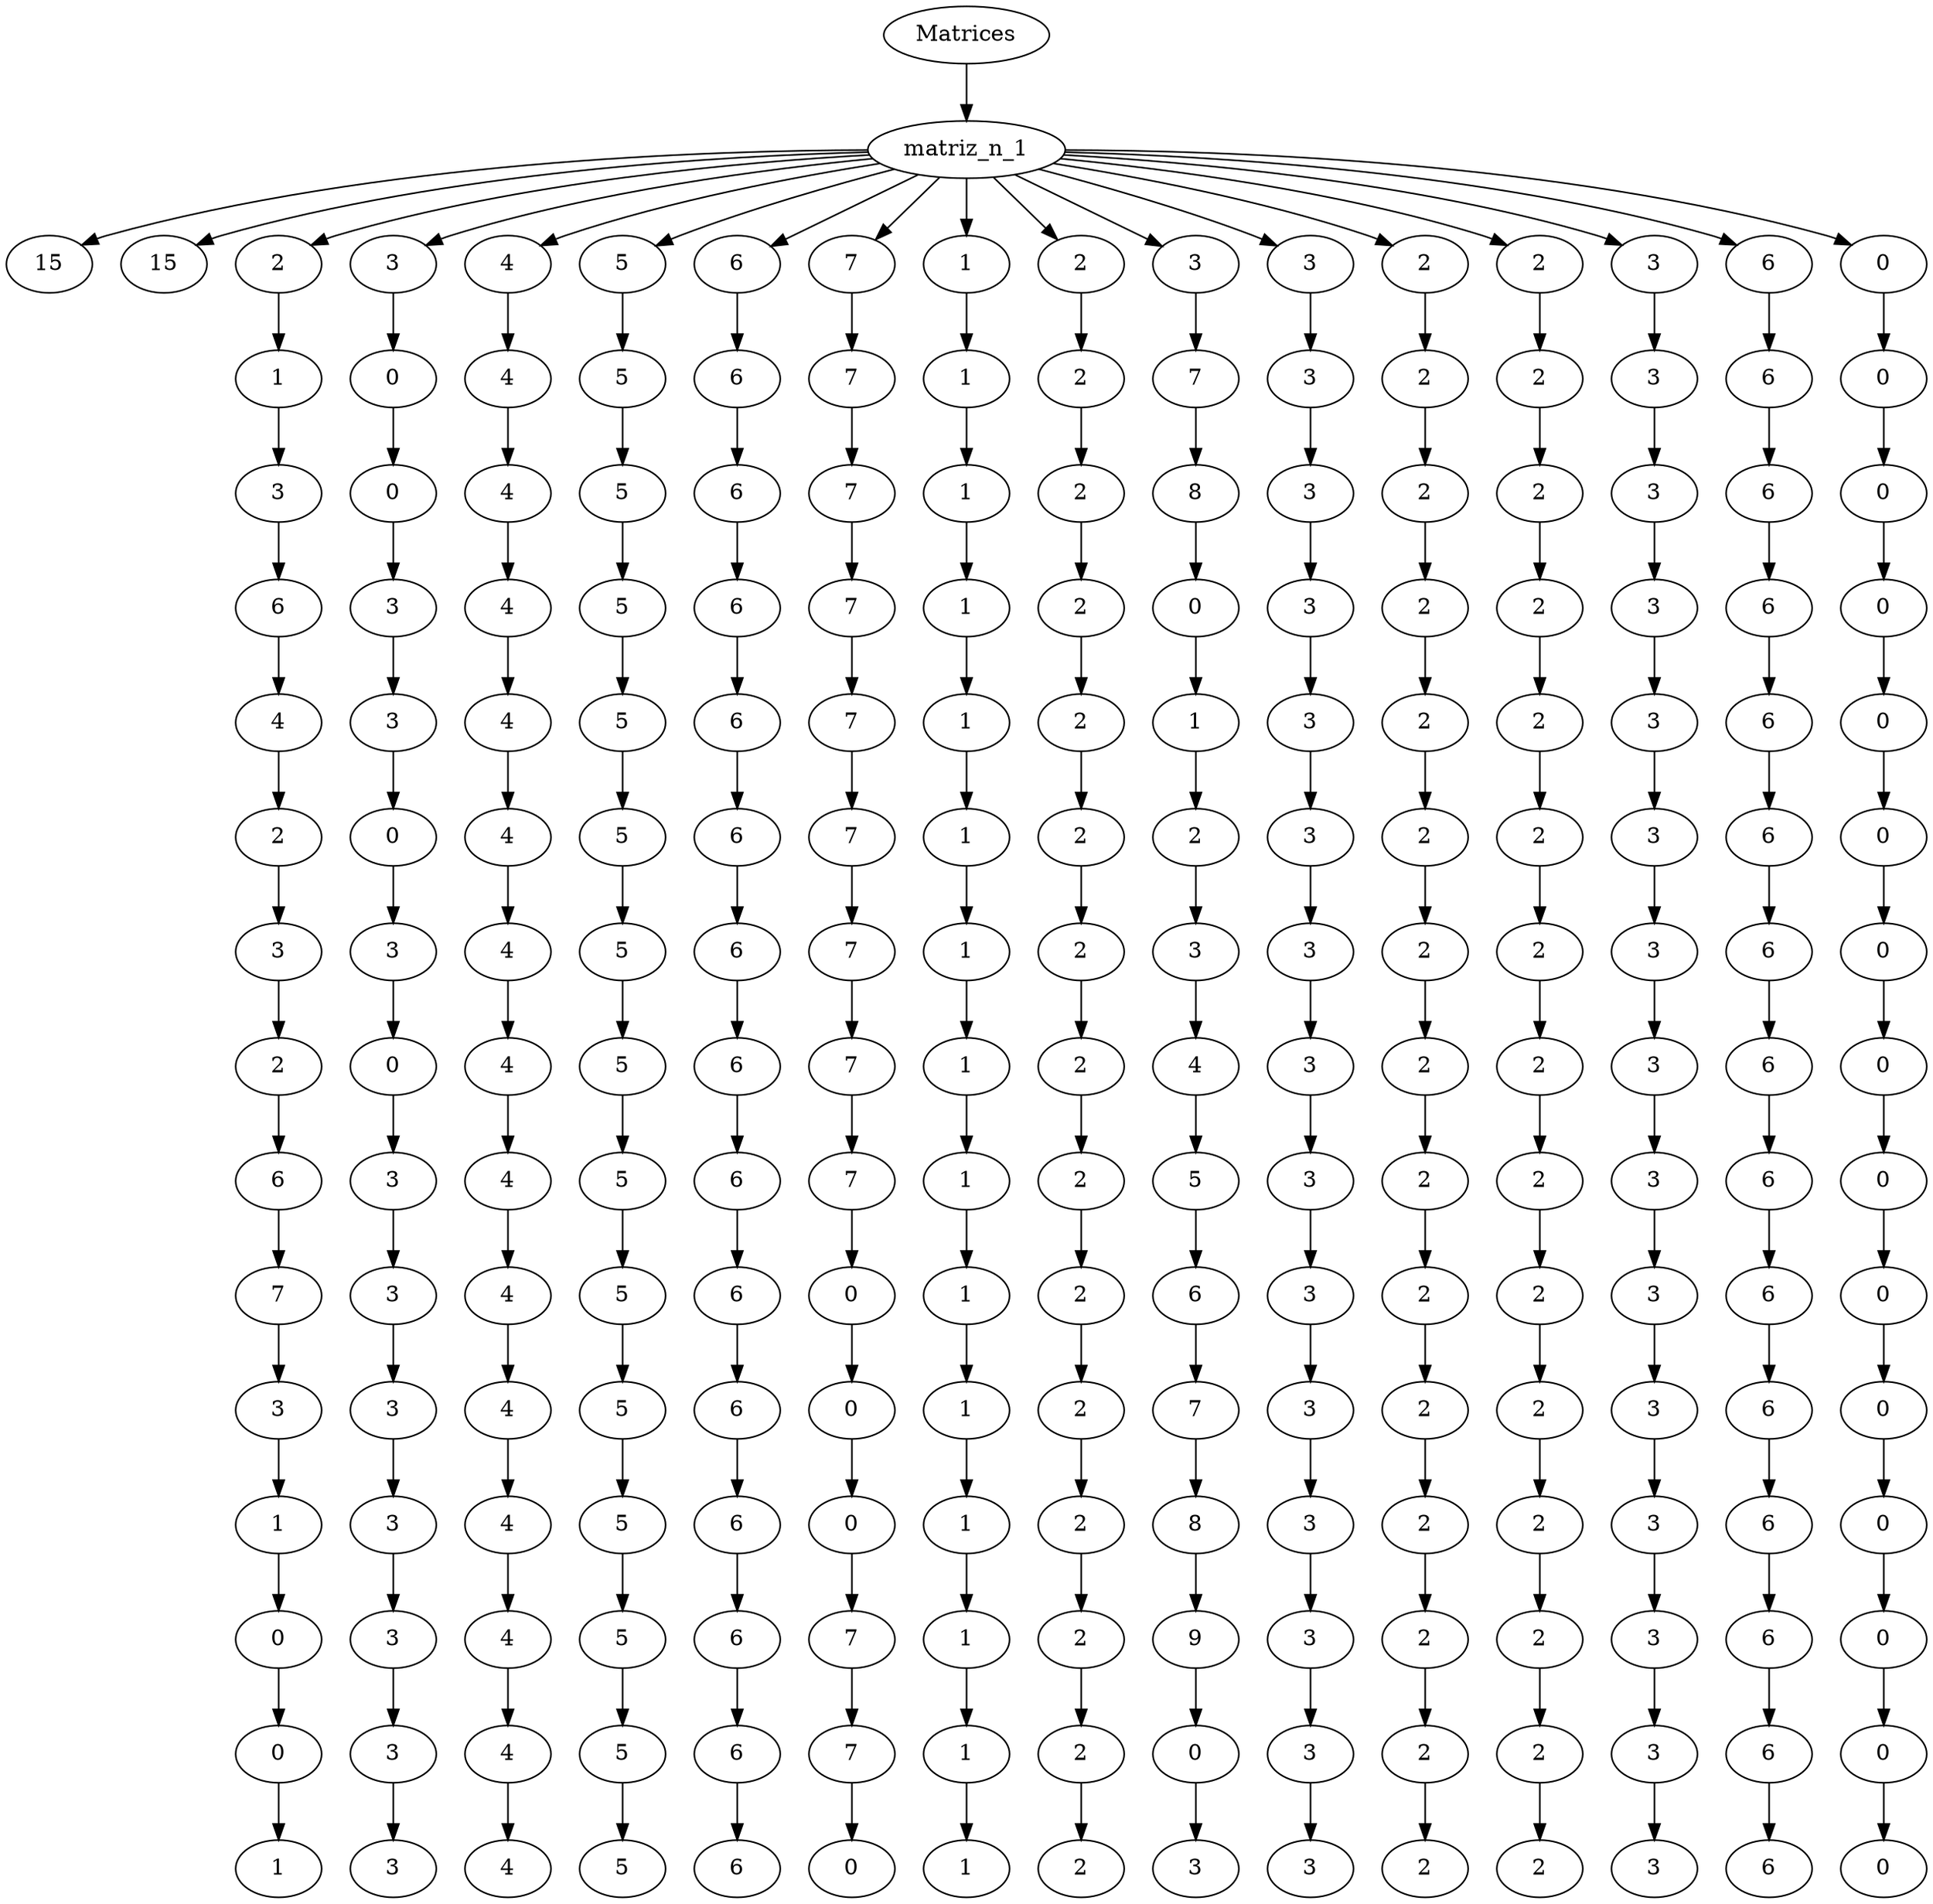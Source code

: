 // Lista Circular, Matriz: matriz_n_1
digraph {
	A [label=Matrices]
	B [label=matriz_n_1]
	C [label=15]
	D [label=15]
	E1001 [label=2]
	B -> E1001
	E1002 [label=3]
	B -> E1002
	E1003 [label=4]
	B -> E1003
	E1004 [label=5]
	B -> E1004
	E1005 [label=6]
	B -> E1005
	E1006 [label=7]
	B -> E1006
	E1007 [label=1]
	B -> E1007
	E1008 [label=2]
	B -> E1008
	E1009 [label=3]
	B -> E1009
	E10010 [label=3]
	B -> E10010
	E10011 [label=2]
	B -> E10011
	E10012 [label=2]
	B -> E10012
	E10013 [label=3]
	B -> E10013
	E10014 [label=6]
	B -> E10014
	E10015 [label=0]
	B -> E10015
	E2001 [label=1]
	E1001 -> E2001
	E2002 [label=0]
	E1002 -> E2002
	E2003 [label=4]
	E1003 -> E2003
	E2004 [label=5]
	E1004 -> E2004
	E2005 [label=6]
	E1005 -> E2005
	E2006 [label=7]
	E1006 -> E2006
	E2007 [label=1]
	E1007 -> E2007
	E2008 [label=2]
	E1008 -> E2008
	E2009 [label=7]
	E1009 -> E2009
	E20010 [label=3]
	E10010 -> E20010
	E20011 [label=2]
	E10011 -> E20011
	E20012 [label=2]
	E10012 -> E20012
	E20013 [label=3]
	E10013 -> E20013
	E20014 [label=6]
	E10014 -> E20014
	E20015 [label=0]
	E10015 -> E20015
	E3001 [label=3]
	E2001 -> E3001
	E3002 [label=0]
	E2002 -> E3002
	E3003 [label=4]
	E2003 -> E3003
	E3004 [label=5]
	E2004 -> E3004
	E3005 [label=6]
	E2005 -> E3005
	E3006 [label=7]
	E2006 -> E3006
	E3007 [label=1]
	E2007 -> E3007
	E3008 [label=2]
	E2008 -> E3008
	E3009 [label=8]
	E2009 -> E3009
	E30010 [label=3]
	E20010 -> E30010
	E30011 [label=2]
	E20011 -> E30011
	E30012 [label=2]
	E20012 -> E30012
	E30013 [label=3]
	E20013 -> E30013
	E30014 [label=6]
	E20014 -> E30014
	E30015 [label=0]
	E20015 -> E30015
	E4001 [label=6]
	E3001 -> E4001
	E4002 [label=3]
	E3002 -> E4002
	E4003 [label=4]
	E3003 -> E4003
	E4004 [label=5]
	E3004 -> E4004
	E4005 [label=6]
	E3005 -> E4005
	E4006 [label=7]
	E3006 -> E4006
	E4007 [label=1]
	E3007 -> E4007
	E4008 [label=2]
	E3008 -> E4008
	E4009 [label=0]
	E3009 -> E4009
	E40010 [label=3]
	E30010 -> E40010
	E40011 [label=2]
	E30011 -> E40011
	E40012 [label=2]
	E30012 -> E40012
	E40013 [label=3]
	E30013 -> E40013
	E40014 [label=6]
	E30014 -> E40014
	E40015 [label=0]
	E30015 -> E40015
	E5001 [label=4]
	E4001 -> E5001
	E5002 [label=3]
	E4002 -> E5002
	E5003 [label=4]
	E4003 -> E5003
	E5004 [label=5]
	E4004 -> E5004
	E5005 [label=6]
	E4005 -> E5005
	E5006 [label=7]
	E4006 -> E5006
	E5007 [label=1]
	E4007 -> E5007
	E5008 [label=2]
	E4008 -> E5008
	E5009 [label=1]
	E4009 -> E5009
	E50010 [label=3]
	E40010 -> E50010
	E50011 [label=2]
	E40011 -> E50011
	E50012 [label=2]
	E40012 -> E50012
	E50013 [label=3]
	E40013 -> E50013
	E50014 [label=6]
	E40014 -> E50014
	E50015 [label=0]
	E40015 -> E50015
	E6001 [label=2]
	E5001 -> E6001
	E6002 [label=0]
	E5002 -> E6002
	E6003 [label=4]
	E5003 -> E6003
	E6004 [label=5]
	E5004 -> E6004
	E6005 [label=6]
	E5005 -> E6005
	E6006 [label=7]
	E5006 -> E6006
	E6007 [label=1]
	E5007 -> E6007
	E6008 [label=2]
	E5008 -> E6008
	E6009 [label=2]
	E5009 -> E6009
	E60010 [label=3]
	E50010 -> E60010
	E60011 [label=2]
	E50011 -> E60011
	E60012 [label=2]
	E50012 -> E60012
	E60013 [label=3]
	E50013 -> E60013
	E60014 [label=6]
	E50014 -> E60014
	E60015 [label=0]
	E50015 -> E60015
	E7001 [label=3]
	E6001 -> E7001
	E7002 [label=3]
	E6002 -> E7002
	E7003 [label=4]
	E6003 -> E7003
	E7004 [label=5]
	E6004 -> E7004
	E7005 [label=6]
	E6005 -> E7005
	E7006 [label=7]
	E6006 -> E7006
	E7007 [label=1]
	E6007 -> E7007
	E7008 [label=2]
	E6008 -> E7008
	E7009 [label=3]
	E6009 -> E7009
	E70010 [label=3]
	E60010 -> E70010
	E70011 [label=2]
	E60011 -> E70011
	E70012 [label=2]
	E60012 -> E70012
	E70013 [label=3]
	E60013 -> E70013
	E70014 [label=6]
	E60014 -> E70014
	E70015 [label=0]
	E60015 -> E70015
	E8001 [label=2]
	E7001 -> E8001
	E8002 [label=0]
	E7002 -> E8002
	E8003 [label=4]
	E7003 -> E8003
	E8004 [label=5]
	E7004 -> E8004
	E8005 [label=6]
	E7005 -> E8005
	E8006 [label=7]
	E7006 -> E8006
	E8007 [label=1]
	E7007 -> E8007
	E8008 [label=2]
	E7008 -> E8008
	E8009 [label=4]
	E7009 -> E8009
	E80010 [label=3]
	E70010 -> E80010
	E80011 [label=2]
	E70011 -> E80011
	E80012 [label=2]
	E70012 -> E80012
	E80013 [label=3]
	E70013 -> E80013
	E80014 [label=6]
	E70014 -> E80014
	E80015 [label=0]
	E70015 -> E80015
	E9001 [label=6]
	E8001 -> E9001
	E9002 [label=3]
	E8002 -> E9002
	E9003 [label=4]
	E8003 -> E9003
	E9004 [label=5]
	E8004 -> E9004
	E9005 [label=6]
	E8005 -> E9005
	E9006 [label=7]
	E8006 -> E9006
	E9007 [label=1]
	E8007 -> E9007
	E9008 [label=2]
	E8008 -> E9008
	E9009 [label=5]
	E8009 -> E9009
	E90010 [label=3]
	E80010 -> E90010
	E90011 [label=2]
	E80011 -> E90011
	E90012 [label=2]
	E80012 -> E90012
	E90013 [label=3]
	E80013 -> E90013
	E90014 [label=6]
	E80014 -> E90014
	E90015 [label=0]
	E80015 -> E90015
	E10001 [label=7]
	E9001 -> E10001
	E10002 [label=3]
	E9002 -> E10002
	E10003 [label=4]
	E9003 -> E10003
	E10004 [label=5]
	E9004 -> E10004
	E10005 [label=6]
	E9005 -> E10005
	E10006 [label=0]
	E9006 -> E10006
	E10007 [label=1]
	E9007 -> E10007
	E10008 [label=2]
	E9008 -> E10008
	E10009 [label=6]
	E9009 -> E10009
	E100010 [label=3]
	E90010 -> E100010
	E100011 [label=2]
	E90011 -> E100011
	E100012 [label=2]
	E90012 -> E100012
	E100013 [label=3]
	E90013 -> E100013
	E100014 [label=6]
	E90014 -> E100014
	E100015 [label=0]
	E90015 -> E100015
	E11001 [label=3]
	E10001 -> E11001
	E11002 [label=3]
	E10002 -> E11002
	E11003 [label=4]
	E10003 -> E11003
	E11004 [label=5]
	E10004 -> E11004
	E11005 [label=6]
	E10005 -> E11005
	E11006 [label=0]
	E10006 -> E11006
	E11007 [label=1]
	E10007 -> E11007
	E11008 [label=2]
	E10008 -> E11008
	E11009 [label=7]
	E10009 -> E11009
	E110010 [label=3]
	E100010 -> E110010
	E110011 [label=2]
	E100011 -> E110011
	E110012 [label=2]
	E100012 -> E110012
	E110013 [label=3]
	E100013 -> E110013
	E110014 [label=6]
	E100014 -> E110014
	E110015 [label=0]
	E100015 -> E110015
	E12001 [label=1]
	E11001 -> E12001
	E12002 [label=3]
	E11002 -> E12002
	E12003 [label=4]
	E11003 -> E12003
	E12004 [label=5]
	E11004 -> E12004
	E12005 [label=6]
	E11005 -> E12005
	E12006 [label=0]
	E11006 -> E12006
	E12007 [label=1]
	E11007 -> E12007
	E12008 [label=2]
	E11008 -> E12008
	E12009 [label=8]
	E11009 -> E12009
	E120010 [label=3]
	E110010 -> E120010
	E120011 [label=2]
	E110011 -> E120011
	E120012 [label=2]
	E110012 -> E120012
	E120013 [label=3]
	E110013 -> E120013
	E120014 [label=6]
	E110014 -> E120014
	E120015 [label=0]
	E110015 -> E120015
	E13001 [label=0]
	E12001 -> E13001
	E13002 [label=3]
	E12002 -> E13002
	E13003 [label=4]
	E12003 -> E13003
	E13004 [label=5]
	E12004 -> E13004
	E13005 [label=6]
	E12005 -> E13005
	E13006 [label=7]
	E12006 -> E13006
	E13007 [label=1]
	E12007 -> E13007
	E13008 [label=2]
	E12008 -> E13008
	E13009 [label=9]
	E12009 -> E13009
	E130010 [label=3]
	E120010 -> E130010
	E130011 [label=2]
	E120011 -> E130011
	E130012 [label=2]
	E120012 -> E130012
	E130013 [label=3]
	E120013 -> E130013
	E130014 [label=6]
	E120014 -> E130014
	E130015 [label=0]
	E120015 -> E130015
	E14001 [label=0]
	E13001 -> E14001
	E14002 [label=3]
	E13002 -> E14002
	E14003 [label=4]
	E13003 -> E14003
	E14004 [label=5]
	E13004 -> E14004
	E14005 [label=6]
	E13005 -> E14005
	E14006 [label=7]
	E13006 -> E14006
	E14007 [label=1]
	E13007 -> E14007
	E14008 [label=2]
	E13008 -> E14008
	E14009 [label=0]
	E13009 -> E14009
	E140010 [label=3]
	E130010 -> E140010
	E140011 [label=2]
	E130011 -> E140011
	E140012 [label=2]
	E130012 -> E140012
	E140013 [label=3]
	E130013 -> E140013
	E140014 [label=6]
	E130014 -> E140014
	E140015 [label=0]
	E130015 -> E140015
	E15001 [label=1]
	E14001 -> E15001
	E15002 [label=3]
	E14002 -> E15002
	E15003 [label=4]
	E14003 -> E15003
	E15004 [label=5]
	E14004 -> E15004
	E15005 [label=6]
	E14005 -> E15005
	E15006 [label=0]
	E14006 -> E15006
	E15007 [label=1]
	E14007 -> E15007
	E15008 [label=2]
	E14008 -> E15008
	E15009 [label=3]
	E14009 -> E15009
	E150010 [label=3]
	E140010 -> E150010
	E150011 [label=2]
	E140011 -> E150011
	E150012 [label=2]
	E140012 -> E150012
	E150013 [label=3]
	E140013 -> E150013
	E150014 [label=6]
	E140014 -> E150014
	E150015 [label=0]
	E140015 -> E150015
	A -> B
	B -> C
	B -> D
}
